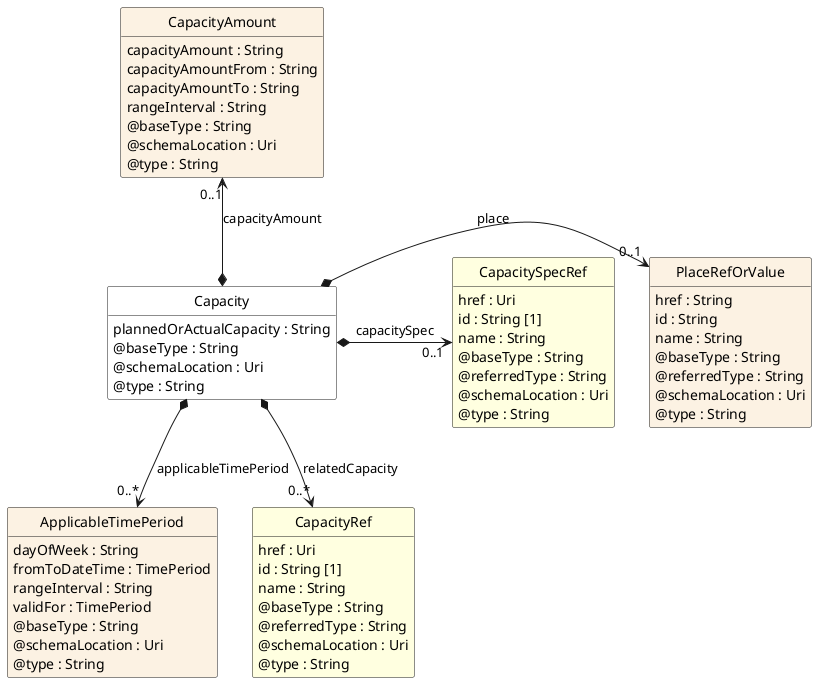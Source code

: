 @startuml
hide circle
hide methods
hide stereotype
show <<Enumeration>> stereotype
skinparam class {
   BackgroundColor<<Enumeration>> #E6F5F7
   BackgroundColor<<Ref>> #FFFFE0
   BackgroundColor<<Pivot>> #FFFFFFF
   BackgroundColor<<SimpleType>> #E2F0DA
   BackgroundColor #FCF2E3
}

class Capacity <<Pivot>> {
    plannedOrActualCapacity : String
    @baseType : String
    @schemaLocation : Uri
    @type : String
}

class ApplicableTimePeriod  {
    dayOfWeek : String
    fromToDateTime : TimePeriod
    rangeInterval : String
    validFor : TimePeriod
    @baseType : String
    @schemaLocation : Uri
    @type : String
}

class CapacityRef  <<Ref>> {
    href : Uri
    id : String [1]
    name : String
    @baseType : String
    @referredType : String
    @schemaLocation : Uri
    @type : String
}

class CapacitySpecRef  <<Ref>> {
    href : Uri
    id : String [1]
    name : String
    @baseType : String
    @referredType : String
    @schemaLocation : Uri
    @type : String
}

class PlaceRefOrValue  {
    href : String
    id : String
    name : String
    @baseType : String
    @referredType : String
    @schemaLocation : Uri
    @type : String
}

class CapacityAmount  {
    capacityAmount : String
    capacityAmountFrom : String
    capacityAmountTo : String
    rangeInterval : String
    @baseType : String
    @schemaLocation : Uri
    @type : String
}

PlaceRefOrValue "0..1" <-left-* Capacity : place

Capacity *-right-> "0..1" CapacitySpecRef : capacitySpec

CapacityAmount "0..1" <--* Capacity : capacityAmount

Capacity *-->  "0..*" CapacityRef : relatedCapacity

Capacity *-->  "0..*" ApplicableTimePeriod : applicableTimePeriod

@enduml